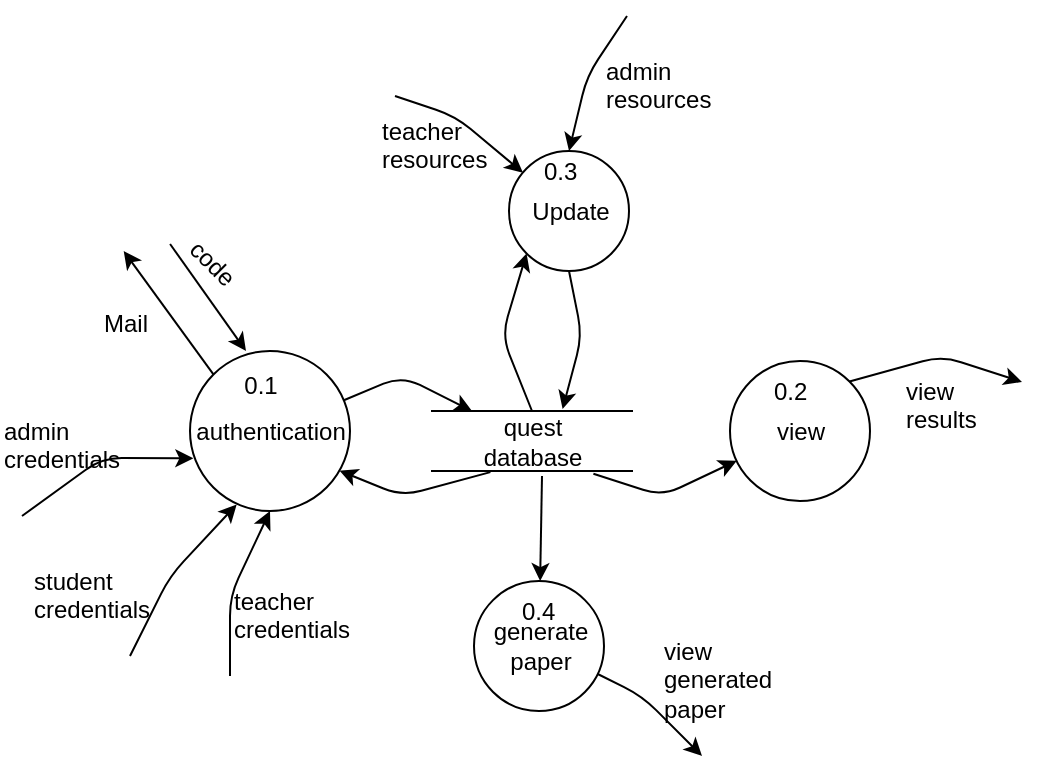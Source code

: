 <mxfile version="12.1.3" type="device" pages="2"><diagram id="GvdTyLfid3wLSV7pdigr" name="Page-1"><mxGraphModel dx="1154" dy="464" grid="1" gridSize="10" guides="1" tooltips="1" connect="1" arrows="1" fold="1" page="1" pageScale="1" pageWidth="827" pageHeight="1169" math="0" shadow="0"><root><mxCell id="0"/><mxCell id="1" parent="0"/><mxCell id="EaTn4OhJQ5Tr2nRcy7jt-1" value="authentication" style="shape=ellipse;html=1;dashed=0;whitespace=wrap;aspect=fixed;perimeter=ellipsePerimeter;" parent="1" vertex="1"><mxGeometry x="264" y="227.5" width="80" height="80" as="geometry"/></mxCell><mxCell id="EaTn4OhJQ5Tr2nRcy7jt-5" value="view" style="shape=ellipse;html=1;dashed=0;whitespace=wrap;aspect=fixed;perimeter=ellipsePerimeter;" parent="1" vertex="1"><mxGeometry x="534" y="232.5" width="70" height="70" as="geometry"/></mxCell><mxCell id="EaTn4OhJQ5Tr2nRcy7jt-7" value="student&lt;br&gt;credentials" style="text;html=1;resizable=0;points=[];autosize=1;align=left;verticalAlign=top;spacingTop=-4;" parent="1" vertex="1"><mxGeometry x="184" y="332.5" width="70" height="30" as="geometry"/></mxCell><mxCell id="EaTn4OhJQ5Tr2nRcy7jt-8" value="quest&lt;br&gt;database" style="html=1;dashed=0;whitespace=wrap;shape=partialRectangle;right=0;left=0;fillColor=none;" parent="1" vertex="1"><mxGeometry x="385" y="257.5" width="100" height="30" as="geometry"/></mxCell><mxCell id="EaTn4OhJQ5Tr2nRcy7jt-9" value="" style="endArrow=classic;html=1;" parent="1" source="EaTn4OhJQ5Tr2nRcy7jt-1" target="EaTn4OhJQ5Tr2nRcy7jt-8" edge="1"><mxGeometry width="50" height="50" relative="1" as="geometry"><mxPoint x="54" y="480" as="sourcePoint"/><mxPoint x="104" y="430" as="targetPoint"/><Array as="points"><mxPoint x="370" y="240"/></Array></mxGeometry></mxCell><mxCell id="EaTn4OhJQ5Tr2nRcy7jt-10" value="" style="endArrow=classic;html=1;entryX=0.935;entryY=0.748;entryDx=0;entryDy=0;exitX=0.292;exitY=1.019;exitDx=0;exitDy=0;entryPerimeter=0;exitPerimeter=0;" parent="1" source="EaTn4OhJQ5Tr2nRcy7jt-8" target="EaTn4OhJQ5Tr2nRcy7jt-1" edge="1"><mxGeometry width="50" height="50" relative="1" as="geometry"><mxPoint x="54" y="480" as="sourcePoint"/><mxPoint x="104" y="430" as="targetPoint"/><Array as="points"><mxPoint x="370" y="300"/></Array></mxGeometry></mxCell><mxCell id="EaTn4OhJQ5Tr2nRcy7jt-11" value="generate&lt;br&gt;paper" style="shape=ellipse;html=1;dashed=0;whitespace=wrap;aspect=fixed;perimeter=ellipsePerimeter;" parent="1" vertex="1"><mxGeometry x="406" y="342.538" width="65" height="65" as="geometry"/></mxCell><mxCell id="EaTn4OhJQ5Tr2nRcy7jt-13" value="" style="endArrow=classic;html=1;entryX=0.292;entryY=0.959;entryDx=0;entryDy=0;entryPerimeter=0;" parent="1" target="EaTn4OhJQ5Tr2nRcy7jt-1" edge="1"><mxGeometry width="50" height="50" relative="1" as="geometry"><mxPoint x="234" y="380" as="sourcePoint"/><mxPoint x="404" y="500" as="targetPoint"/><Array as="points"><mxPoint x="254" y="340"/></Array></mxGeometry></mxCell><mxCell id="EaTn4OhJQ5Tr2nRcy7jt-14" value="view&lt;br&gt;results" style="text;html=1;resizable=0;points=[];autosize=1;align=left;verticalAlign=top;spacingTop=-4;" parent="1" vertex="1"><mxGeometry x="620" y="237.538" width="50" height="30" as="geometry"/></mxCell><mxCell id="EaTn4OhJQ5Tr2nRcy7jt-17" value="" style="endArrow=classic;html=1;entryX=0.5;entryY=1;entryDx=0;entryDy=0;" parent="1" target="EaTn4OhJQ5Tr2nRcy7jt-1" edge="1"><mxGeometry width="50" height="50" relative="1" as="geometry"><mxPoint x="284" y="390" as="sourcePoint"/><mxPoint x="104" y="430" as="targetPoint"/><Array as="points"><mxPoint x="284" y="350"/></Array></mxGeometry></mxCell><mxCell id="EaTn4OhJQ5Tr2nRcy7jt-18" value="teacher&lt;br&gt;credentials" style="text;html=1;resizable=0;points=[];autosize=1;align=left;verticalAlign=top;spacingTop=-4;rotation=0;" parent="1" vertex="1"><mxGeometry x="284" y="342.5" width="70" height="30" as="geometry"/></mxCell><mxCell id="EaTn4OhJQ5Tr2nRcy7jt-20" value="admin&lt;br&gt;resources" style="text;html=1;resizable=0;points=[];autosize=1;align=left;verticalAlign=top;spacingTop=-4;" parent="1" vertex="1"><mxGeometry x="470" y="77.5" width="70" height="30" as="geometry"/></mxCell><mxCell id="EaTn4OhJQ5Tr2nRcy7jt-30" value="" style="endArrow=classic;html=1;entryX=0.021;entryY=0.671;entryDx=0;entryDy=0;entryPerimeter=0;" parent="1" target="EaTn4OhJQ5Tr2nRcy7jt-1" edge="1"><mxGeometry width="50" height="50" relative="1" as="geometry"><mxPoint x="180" y="310" as="sourcePoint"/><mxPoint x="270" y="268" as="targetPoint"/><Array as="points"><mxPoint x="220" y="281"/></Array></mxGeometry></mxCell><mxCell id="EaTn4OhJQ5Tr2nRcy7jt-31" value="admin&lt;br&gt;credentials" style="text;html=1;resizable=0;points=[];autosize=1;align=left;verticalAlign=top;spacingTop=-4;" parent="1" vertex="1"><mxGeometry x="169" y="257.5" width="70" height="30" as="geometry"/></mxCell><mxCell id="EaTn4OhJQ5Tr2nRcy7jt-32" value="teacher&lt;br&gt;resources" style="text;html=1;resizable=0;points=[];autosize=1;align=left;verticalAlign=top;spacingTop=-4;" parent="1" vertex="1"><mxGeometry x="357.5" y="107.5" width="70" height="30" as="geometry"/></mxCell><mxCell id="EaTn4OhJQ5Tr2nRcy7jt-34" value="" style="endArrow=classic;html=1;exitX=0.807;exitY=1.045;exitDx=0;exitDy=0;exitPerimeter=0;" parent="1" edge="1" target="EaTn4OhJQ5Tr2nRcy7jt-5" source="EaTn4OhJQ5Tr2nRcy7jt-8"><mxGeometry width="50" height="50" relative="1" as="geometry"><mxPoint x="570" y="345" as="sourcePoint"/><mxPoint x="571" y="320" as="targetPoint"/><Array as="points"><mxPoint x="500" y="300"/></Array></mxGeometry></mxCell><mxCell id="EaTn4OhJQ5Tr2nRcy7jt-36" value="Update" style="shape=ellipse;html=1;dashed=0;whitespace=wrap;aspect=fixed;perimeter=ellipsePerimeter;" parent="1" vertex="1"><mxGeometry x="423.5" y="127.5" width="60" height="60" as="geometry"/></mxCell><mxCell id="EaTn4OhJQ5Tr2nRcy7jt-37" value="" style="endArrow=classic;html=1;" parent="1" target="EaTn4OhJQ5Tr2nRcy7jt-36" edge="1"><mxGeometry width="50" height="50" relative="1" as="geometry"><mxPoint x="366.5" y="100" as="sourcePoint"/><mxPoint x="717.5" y="270" as="targetPoint"/><Array as="points"><mxPoint x="396.5" y="110"/></Array></mxGeometry></mxCell><mxCell id="EaTn4OhJQ5Tr2nRcy7jt-38" value="" style="endArrow=classic;html=1;entryX=0.5;entryY=0;entryDx=0;entryDy=0;" parent="1" target="EaTn4OhJQ5Tr2nRcy7jt-36" edge="1"><mxGeometry width="50" height="50" relative="1" as="geometry"><mxPoint x="482.5" y="60" as="sourcePoint"/><mxPoint x="676.5" y="350" as="targetPoint"/><Array as="points"><mxPoint x="462.5" y="90"/></Array></mxGeometry></mxCell><mxCell id="EaTn4OhJQ5Tr2nRcy7jt-40" value="" style="endArrow=classic;html=1;exitX=0.5;exitY=1;exitDx=0;exitDy=0;entryX=0.653;entryY=-0.032;entryDx=0;entryDy=0;entryPerimeter=0;" parent="1" source="EaTn4OhJQ5Tr2nRcy7jt-36" target="EaTn4OhJQ5Tr2nRcy7jt-8" edge="1"><mxGeometry width="50" height="50" relative="1" as="geometry"><mxPoint x="584" y="127.5" as="sourcePoint"/><mxPoint x="473" y="260" as="targetPoint"/><Array as="points"><mxPoint x="460" y="220"/></Array></mxGeometry></mxCell><mxCell id="EaTn4OhJQ5Tr2nRcy7jt-48" value="0.1" style="text;html=1;resizable=0;autosize=1;align=center;verticalAlign=middle;points=[];fillColor=none;strokeColor=none;rounded=0;" parent="1" vertex="1"><mxGeometry x="284" y="235" width="30" height="20" as="geometry"/></mxCell><mxCell id="EaTn4OhJQ5Tr2nRcy7jt-49" value="0.2" style="text;html=1;resizable=0;points=[];autosize=1;align=left;verticalAlign=top;spacingTop=-4;" parent="1" vertex="1"><mxGeometry x="554" y="237.5" width="30" height="20" as="geometry"/></mxCell><mxCell id="EaTn4OhJQ5Tr2nRcy7jt-51" value="0.3" style="text;html=1;resizable=0;points=[];autosize=1;align=left;verticalAlign=top;spacingTop=-4;" parent="1" vertex="1"><mxGeometry x="438.5" y="127.5" width="30" height="20" as="geometry"/></mxCell><mxCell id="EaTn4OhJQ5Tr2nRcy7jt-52" value="0.4" style="text;html=1;resizable=0;points=[];autosize=1;align=left;verticalAlign=top;spacingTop=-4;" parent="1" vertex="1"><mxGeometry x="427.5" y="347.538" width="30" height="20" as="geometry"/></mxCell><mxCell id="RIlNXuZyXTuQ759vZvD9-2" value="" style="endArrow=classic;html=1;" parent="1" target="EaTn4OhJQ5Tr2nRcy7jt-11" edge="1"><mxGeometry width="50" height="50" relative="1" as="geometry"><mxPoint x="440" y="290" as="sourcePoint"/><mxPoint x="390" y="349" as="targetPoint"/></mxGeometry></mxCell><mxCell id="RIlNXuZyXTuQ759vZvD9-5" value="" style="endArrow=classic;html=1;entryX=0.35;entryY=0;entryDx=0;entryDy=0;entryPerimeter=0;exitX=0.988;exitY=0.922;exitDx=0;exitDy=0;exitPerimeter=0;" parent="1" target="EaTn4OhJQ5Tr2nRcy7jt-1" edge="1"><mxGeometry width="50" height="50" relative="1" as="geometry"><mxPoint x="254.028" y="173.99" as="sourcePoint"/><mxPoint x="304" y="170" as="targetPoint"/></mxGeometry></mxCell><mxCell id="RIlNXuZyXTuQ759vZvD9-6" value="code&lt;br&gt;" style="text;html=1;resizable=0;points=[];autosize=1;align=left;verticalAlign=top;spacingTop=-4;rotation=45;" parent="1" vertex="1"><mxGeometry x="259" y="177.5" width="40" height="20" as="geometry"/></mxCell><mxCell id="RIlNXuZyXTuQ759vZvD9-7" value="" style="endArrow=classic;html=1;exitX=0;exitY=0;exitDx=0;exitDy=0;" parent="1" source="EaTn4OhJQ5Tr2nRcy7jt-1" edge="1"><mxGeometry width="50" height="50" relative="1" as="geometry"><mxPoint x="194" y="240" as="sourcePoint"/><mxPoint x="230.855" y="177.5" as="targetPoint"/></mxGeometry></mxCell><mxCell id="RIlNXuZyXTuQ759vZvD9-8" value="Mail" style="text;html=1;resizable=0;points=[];autosize=1;align=left;verticalAlign=top;spacingTop=-4;" parent="1" vertex="1"><mxGeometry x="219" y="204" width="40" height="20" as="geometry"/></mxCell><mxCell id="splswu-7MT1yjkA9Fdzt-3" value="" style="endArrow=classic;html=1;entryX=0;entryY=1;entryDx=0;entryDy=0;exitX=0.5;exitY=0;exitDx=0;exitDy=0;" edge="1" parent="1" source="EaTn4OhJQ5Tr2nRcy7jt-8" target="EaTn4OhJQ5Tr2nRcy7jt-36"><mxGeometry width="50" height="50" relative="1" as="geometry"><mxPoint x="120" y="630" as="sourcePoint"/><mxPoint x="170" y="580" as="targetPoint"/><Array as="points"><mxPoint x="420" y="220"/></Array></mxGeometry></mxCell><mxCell id="splswu-7MT1yjkA9Fdzt-5" value="" style="endArrow=classic;html=1;exitX=1;exitY=0;exitDx=0;exitDy=0;" edge="1" parent="1" source="EaTn4OhJQ5Tr2nRcy7jt-5"><mxGeometry width="50" height="50" relative="1" as="geometry"><mxPoint x="600" y="260" as="sourcePoint"/><mxPoint x="680" y="243" as="targetPoint"/><Array as="points"><mxPoint x="640" y="230"/></Array></mxGeometry></mxCell><mxCell id="splswu-7MT1yjkA9Fdzt-10" value="" style="endArrow=classic;html=1;" edge="1" parent="1" source="EaTn4OhJQ5Tr2nRcy7jt-11"><mxGeometry width="50" height="50" relative="1" as="geometry"><mxPoint x="450" y="440" as="sourcePoint"/><mxPoint x="520" y="430" as="targetPoint"/><Array as="points"><mxPoint x="490" y="400"/></Array></mxGeometry></mxCell><mxCell id="splswu-7MT1yjkA9Fdzt-11" value="view&lt;br&gt;generated&amp;nbsp;&lt;br&gt;paper" style="text;html=1;resizable=0;points=[];autosize=1;align=left;verticalAlign=top;spacingTop=-4;" vertex="1" parent="1"><mxGeometry x="499" y="367.538" width="70" height="40" as="geometry"/></mxCell></root></mxGraphModel></diagram><diagram id="vvUfA19fpJN1ZCDnOZO3" name="Page-2"><mxGraphModel dx="914" dy="513" grid="1" gridSize="10" guides="1" tooltips="1" connect="1" arrows="1" fold="1" page="1" pageScale="1" pageWidth="850" pageHeight="1100" math="0" shadow="0"><root><mxCell id="zh76oNYSu97JvloOlQP--0"/><mxCell id="zh76oNYSu97JvloOlQP--1" parent="zh76oNYSu97JvloOlQP--0"/></root></mxGraphModel></diagram></mxfile>
